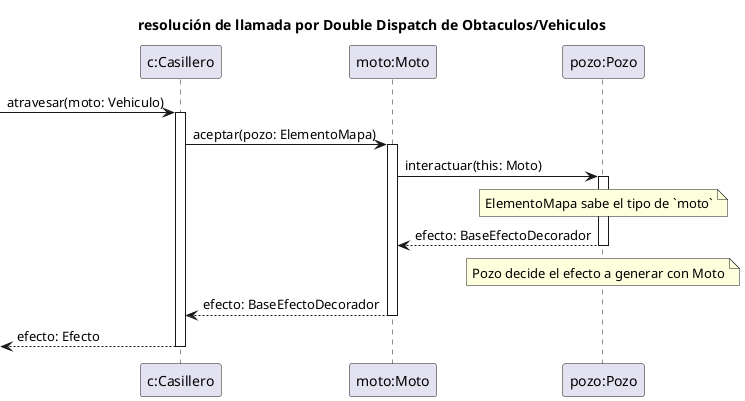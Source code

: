 @startuml
title resolución de llamada por Double Dispatch de Obtaculos/Vehiculos

participant "c:Casillero" as casillero
participant "moto:Moto" as moto
participant "pozo:Pozo" as pozo

-> casillero: atravesar(moto: Vehiculo)
activate casillero

casillero -> moto: aceptar(pozo: ElementoMapa)
activate moto

moto -> pozo: interactuar(this: Moto)
activate pozo
note over  pozo: ElementoMapa sabe el tipo de `moto`

moto <-- pozo: efecto: BaseEfectoDecorador
note over pozo: Pozo decide el efecto a generar con Moto 
deactivate pozo

casillero <-- moto: efecto: BaseEfectoDecorador
deactivate moto

<-- casillero: efecto: Efecto
deactivate casillero

@enduml